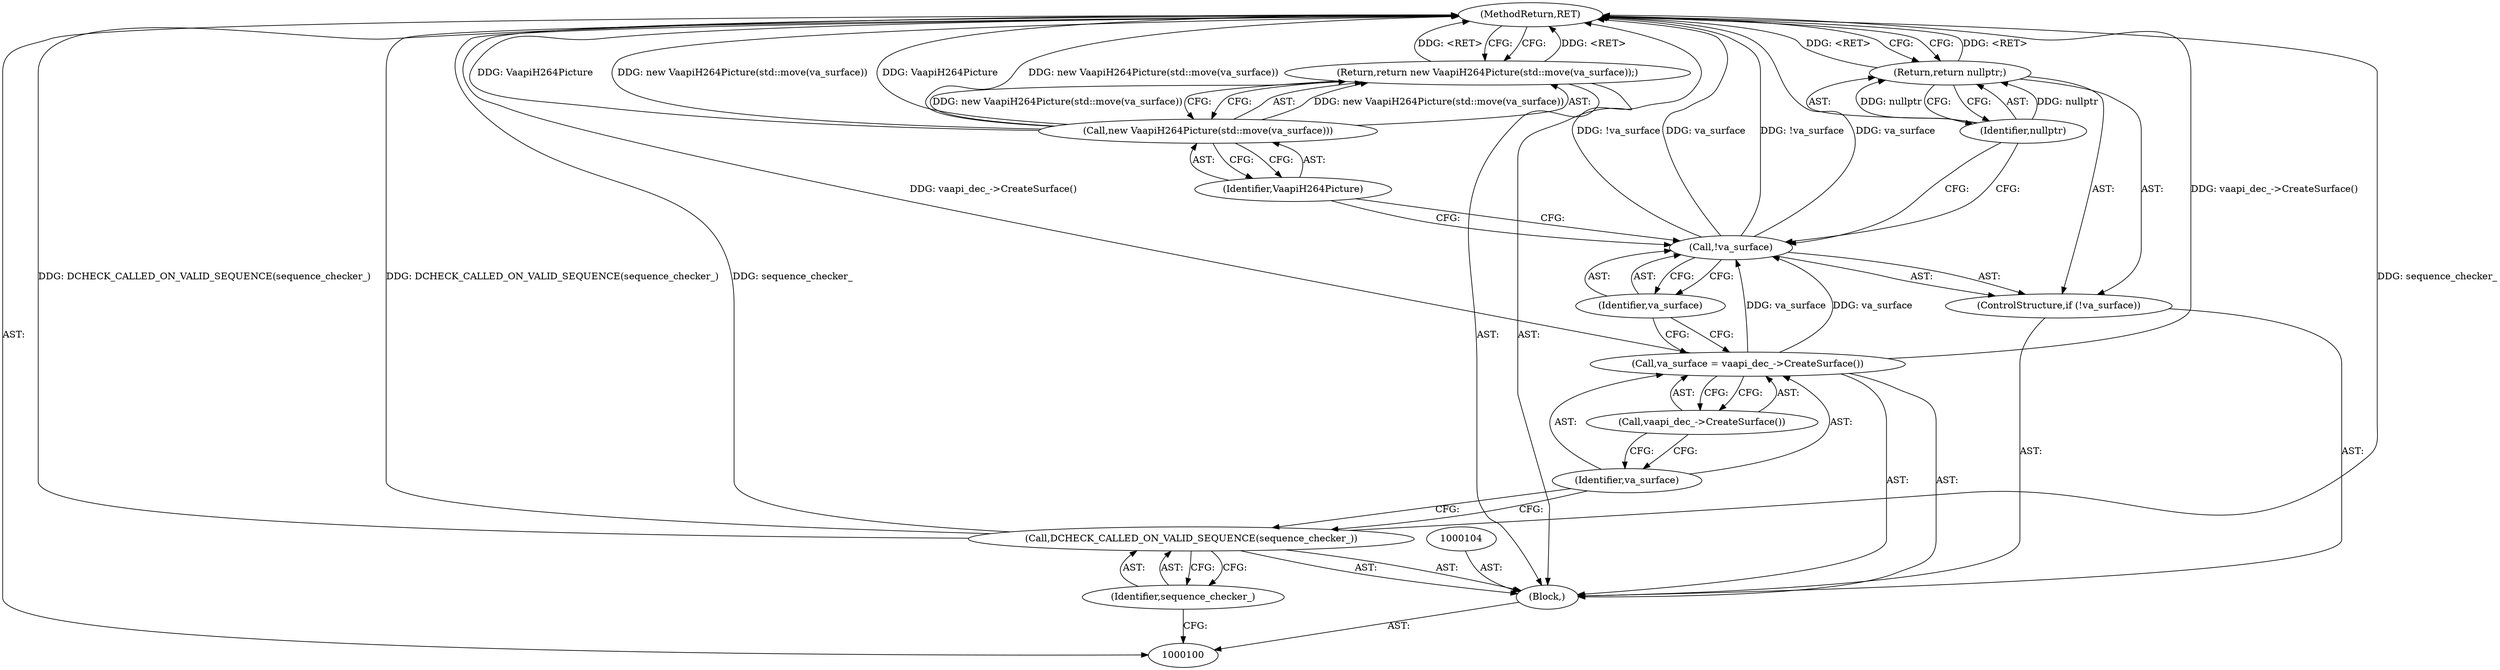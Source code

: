 digraph "0_Chrome_70340ce072cee8a0bdcddb5f312d32567b2269f6_0" {
"1000116" [label="(MethodReturn,RET)"];
"1000101" [label="(Block,)"];
"1000102" [label="(Call,DCHECK_CALLED_ON_VALID_SEQUENCE(sequence_checker_))"];
"1000103" [label="(Identifier,sequence_checker_)"];
"1000105" [label="(Call,va_surface = vaapi_dec_->CreateSurface())"];
"1000106" [label="(Identifier,va_surface)"];
"1000107" [label="(Call,vaapi_dec_->CreateSurface())"];
"1000108" [label="(ControlStructure,if (!va_surface))"];
"1000109" [label="(Call,!va_surface)"];
"1000110" [label="(Identifier,va_surface)"];
"1000112" [label="(Identifier,nullptr)"];
"1000111" [label="(Return,return nullptr;)"];
"1000115" [label="(Identifier,VaapiH264Picture)"];
"1000113" [label="(Return,return new VaapiH264Picture(std::move(va_surface));)"];
"1000114" [label="(Call,new VaapiH264Picture(std::move(va_surface)))"];
"1000116" -> "1000100"  [label="AST: "];
"1000116" -> "1000111"  [label="CFG: "];
"1000116" -> "1000113"  [label="CFG: "];
"1000105" -> "1000116"  [label="DDG: vaapi_dec_->CreateSurface()"];
"1000114" -> "1000116"  [label="DDG: new VaapiH264Picture(std::move(va_surface))"];
"1000114" -> "1000116"  [label="DDG: VaapiH264Picture"];
"1000102" -> "1000116"  [label="DDG: sequence_checker_"];
"1000102" -> "1000116"  [label="DDG: DCHECK_CALLED_ON_VALID_SEQUENCE(sequence_checker_)"];
"1000109" -> "1000116"  [label="DDG: va_surface"];
"1000109" -> "1000116"  [label="DDG: !va_surface"];
"1000111" -> "1000116"  [label="DDG: <RET>"];
"1000113" -> "1000116"  [label="DDG: <RET>"];
"1000101" -> "1000100"  [label="AST: "];
"1000102" -> "1000101"  [label="AST: "];
"1000104" -> "1000101"  [label="AST: "];
"1000105" -> "1000101"  [label="AST: "];
"1000108" -> "1000101"  [label="AST: "];
"1000113" -> "1000101"  [label="AST: "];
"1000102" -> "1000101"  [label="AST: "];
"1000102" -> "1000103"  [label="CFG: "];
"1000103" -> "1000102"  [label="AST: "];
"1000106" -> "1000102"  [label="CFG: "];
"1000102" -> "1000116"  [label="DDG: sequence_checker_"];
"1000102" -> "1000116"  [label="DDG: DCHECK_CALLED_ON_VALID_SEQUENCE(sequence_checker_)"];
"1000103" -> "1000102"  [label="AST: "];
"1000103" -> "1000100"  [label="CFG: "];
"1000102" -> "1000103"  [label="CFG: "];
"1000105" -> "1000101"  [label="AST: "];
"1000105" -> "1000107"  [label="CFG: "];
"1000106" -> "1000105"  [label="AST: "];
"1000107" -> "1000105"  [label="AST: "];
"1000110" -> "1000105"  [label="CFG: "];
"1000105" -> "1000116"  [label="DDG: vaapi_dec_->CreateSurface()"];
"1000105" -> "1000109"  [label="DDG: va_surface"];
"1000106" -> "1000105"  [label="AST: "];
"1000106" -> "1000102"  [label="CFG: "];
"1000107" -> "1000106"  [label="CFG: "];
"1000107" -> "1000105"  [label="AST: "];
"1000107" -> "1000106"  [label="CFG: "];
"1000105" -> "1000107"  [label="CFG: "];
"1000108" -> "1000101"  [label="AST: "];
"1000109" -> "1000108"  [label="AST: "];
"1000111" -> "1000108"  [label="AST: "];
"1000109" -> "1000108"  [label="AST: "];
"1000109" -> "1000110"  [label="CFG: "];
"1000110" -> "1000109"  [label="AST: "];
"1000112" -> "1000109"  [label="CFG: "];
"1000115" -> "1000109"  [label="CFG: "];
"1000109" -> "1000116"  [label="DDG: va_surface"];
"1000109" -> "1000116"  [label="DDG: !va_surface"];
"1000105" -> "1000109"  [label="DDG: va_surface"];
"1000110" -> "1000109"  [label="AST: "];
"1000110" -> "1000105"  [label="CFG: "];
"1000109" -> "1000110"  [label="CFG: "];
"1000112" -> "1000111"  [label="AST: "];
"1000112" -> "1000109"  [label="CFG: "];
"1000111" -> "1000112"  [label="CFG: "];
"1000112" -> "1000111"  [label="DDG: nullptr"];
"1000111" -> "1000108"  [label="AST: "];
"1000111" -> "1000112"  [label="CFG: "];
"1000112" -> "1000111"  [label="AST: "];
"1000116" -> "1000111"  [label="CFG: "];
"1000111" -> "1000116"  [label="DDG: <RET>"];
"1000112" -> "1000111"  [label="DDG: nullptr"];
"1000115" -> "1000114"  [label="AST: "];
"1000115" -> "1000109"  [label="CFG: "];
"1000114" -> "1000115"  [label="CFG: "];
"1000113" -> "1000101"  [label="AST: "];
"1000113" -> "1000114"  [label="CFG: "];
"1000114" -> "1000113"  [label="AST: "];
"1000116" -> "1000113"  [label="CFG: "];
"1000113" -> "1000116"  [label="DDG: <RET>"];
"1000114" -> "1000113"  [label="DDG: new VaapiH264Picture(std::move(va_surface))"];
"1000114" -> "1000113"  [label="AST: "];
"1000114" -> "1000115"  [label="CFG: "];
"1000115" -> "1000114"  [label="AST: "];
"1000113" -> "1000114"  [label="CFG: "];
"1000114" -> "1000116"  [label="DDG: new VaapiH264Picture(std::move(va_surface))"];
"1000114" -> "1000116"  [label="DDG: VaapiH264Picture"];
"1000114" -> "1000113"  [label="DDG: new VaapiH264Picture(std::move(va_surface))"];
}
